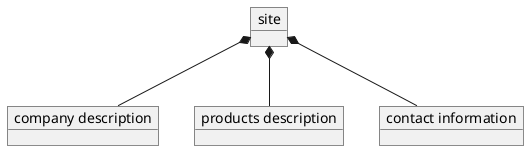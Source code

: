 @startuml


object "site" as s
object "company description" as desc
object "products description" as prod
object "contact information" as contact

s *-- desc
s *-- prod
s *-- contact








@enduml